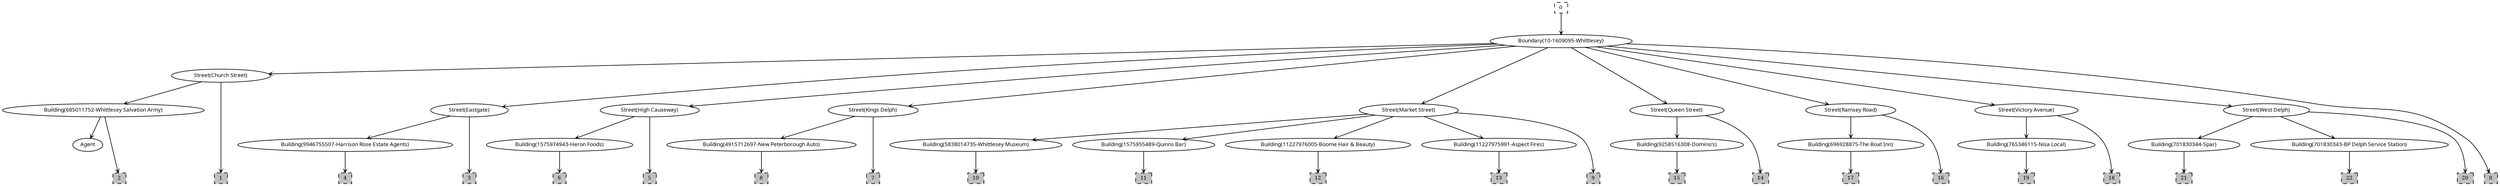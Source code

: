 digraph "agent" {
newrank = true;
stylesheet = "style.css";
r0 [ label="0", style="dashed", shape=box, width=.28, height=.18, fontname="serif", fontsize=9.0 ];
{ rank=source; r0 };
v0 [ label="Boundary(10-1609095-Whittlesey)", shape=ellipse, id="v0_Boundary(10-1609095-Whittlesey)" fontname="sans-serif", fontsize=9.0,fixedsize=true, width=3.300000, height=.30 ];
v1 [ label="Street(Church Street)", shape=ellipse, id="v1_Street(Church Street)" fontname="sans-serif", fontsize=9.0,fixedsize=true, width=2.300000, height=.30 ];
v2 [ label="Building(685011752-Whittlesey Salvation Army)", shape=ellipse, id="v2_Building(685011752-Whittlesey Salvation Army)" fontname="sans-serif", fontsize=9.0,fixedsize=true, width=4.700000, height=.30 ];
v3 [ label="Street(Eastgate)", shape=ellipse, id="v3_Street(Eastgate)" fontname="sans-serif", fontsize=9.0,fixedsize=true, width=1.800000, height=.30 ];
v4 [ label="Building(9946755507-Harrison Rose Estate Agents)", shape=ellipse, id="v4_Building(9946755507-Harrison Rose Estate Agents)" fontname="sans-serif", fontsize=9.0,fixedsize=true, width=5.000000, height=.30 ];
v5 [ label="Street(High Causeway)", shape=ellipse, id="v5_Street(High Causeway)" fontname="sans-serif", fontsize=9.0,fixedsize=true, width=2.300000, height=.30 ];
v6 [ label="Building(1575974943-Heron Foods)", shape=ellipse, id="v6_Building(1575974943-Heron Foods)" fontname="sans-serif", fontsize=9.0,fixedsize=true, width=3.400000, height=.30 ];
v7 [ label="Street(Kings Delph)", shape=ellipse, id="v7_Street(Kings Delph)" fontname="sans-serif", fontsize=9.0,fixedsize=true, width=2.100000, height=.30 ];
v8 [ label="Building(4915712697-New Peterborough Auto)", shape=ellipse, id="v8_Building(4915712697-New Peterborough Auto)" fontname="sans-serif", fontsize=9.0,fixedsize=true, width=4.400000, height=.30 ];
v9 [ label="Street(Market Street)", shape=ellipse, id="v9_Street(Market Street)" fontname="sans-serif", fontsize=9.0,fixedsize=true, width=2.300000, height=.30 ];
v10 [ label="Building(5838014735-Whittlesey Museum)", shape=ellipse, id="v10_Building(5838014735-Whittlesey Museum)" fontname="sans-serif", fontsize=9.0,fixedsize=true, width=4.000000, height=.30 ];
v11 [ label="Building(1575955489-Quinns Bar)", shape=ellipse, id="v11_Building(1575955489-Quinns Bar)" fontname="sans-serif", fontsize=9.0,fixedsize=true, width=3.300000, height=.30 ];
v12 [ label="Building(11227976005-Boome Hair & Beauty)", shape=ellipse, id="v12_Building(11227976005-Boome Hair & Beauty)" fontname="sans-serif", fontsize=9.0,fixedsize=true, width=4.300000, height=.30 ];
v13 [ label="Building(11227975991-Aspect Fires)", shape=ellipse, id="v13_Building(11227975991-Aspect Fires)" fontname="sans-serif", fontsize=9.0,fixedsize=true, width=3.600000, height=.30 ];
v14 [ label="Street(Queen Street)", shape=ellipse, id="v14_Street(Queen Street)" fontname="sans-serif", fontsize=9.0,fixedsize=true, width=2.200000, height=.30 ];
v15 [ label="Building(9258516308-Domino's)", shape=ellipse, id="v15_Building(9258516308-Domino's)" fontname="sans-serif", fontsize=9.0,fixedsize=true, width=3.100000, height=.30 ];
v16 [ label="Street(Ramsey Road)", shape=ellipse, id="v16_Street(Ramsey Road)" fontname="sans-serif", fontsize=9.0,fixedsize=true, width=2.100000, height=.30 ];
v17 [ label="Building(696928875-The Boat Inn)", shape=ellipse, id="v17_Building(696928875-The Boat Inn)" fontname="sans-serif", fontsize=9.0,fixedsize=true, width=3.400000, height=.30 ];
v18 [ label="Street(Victory Avenue)", shape=ellipse, id="v18_Street(Victory Avenue)" fontname="sans-serif", fontsize=9.0,fixedsize=true, width=2.400000, height=.30 ];
v19 [ label="Building(765346115-Nisa Local)", shape=ellipse, id="v19_Building(765346115-Nisa Local)" fontname="sans-serif", fontsize=9.0,fixedsize=true, width=3.200000, height=.30 ];
v20 [ label="Street(West Delph)", shape=ellipse, id="v20_Street(West Delph)" fontname="sans-serif", fontsize=9.0,fixedsize=true, width=2.000000, height=.30 ];
v21 [ label="Building(701830344-Spar)", shape=ellipse, id="v21_Building(701830344-Spar)" fontname="sans-serif", fontsize=9.0,fixedsize=true, width=2.600000, height=.30 ];
v22 [ label="Building(701830343-BP Delph Service Station)", shape=ellipse, id="v22_Building(701830343-BP Delph Service Station)" fontname="sans-serif", fontsize=9.0,fixedsize=true, width=4.600000, height=.30 ];
v23 [ label="Agent", shape=ellipse, id="v23_Agent" fontname="sans-serif", fontsize=9.0,fixedsize=true, width=0.700000, height=.30 ];
s0 [ label="0", style="filled,dashed", fillcolor="gray", shape=box, width=.28, height=.18, fontname="serif", fontsize=9.0 ];
s1 [ label="1", style="filled,dashed", fillcolor="gray", shape=box, width=.28, height=.18, fontname="serif", fontsize=9.0 ];
s2 [ label="2", style="filled,dashed", fillcolor="gray", shape=box, width=.28, height=.18, fontname="serif", fontsize=9.0 ];
s3 [ label="3", style="filled,dashed", fillcolor="gray", shape=box, width=.28, height=.18, fontname="serif", fontsize=9.0 ];
s4 [ label="4", style="filled,dashed", fillcolor="gray", shape=box, width=.28, height=.18, fontname="serif", fontsize=9.0 ];
s5 [ label="5", style="filled,dashed", fillcolor="gray", shape=box, width=.28, height=.18, fontname="serif", fontsize=9.0 ];
s6 [ label="6", style="filled,dashed", fillcolor="gray", shape=box, width=.28, height=.18, fontname="serif", fontsize=9.0 ];
s7 [ label="7", style="filled,dashed", fillcolor="gray", shape=box, width=.28, height=.18, fontname="serif", fontsize=9.0 ];
s8 [ label="8", style="filled,dashed", fillcolor="gray", shape=box, width=.28, height=.18, fontname="serif", fontsize=9.0 ];
s9 [ label="9", style="filled,dashed", fillcolor="gray", shape=box, width=.28, height=.18, fontname="serif", fontsize=9.0 ];
s10 [ label="10", style="filled,dashed", fillcolor="gray", shape=box, width=.28, height=.18, fontname="serif", fontsize=9.0 ];
s11 [ label="11", style="filled,dashed", fillcolor="gray", shape=box, width=.28, height=.18, fontname="serif", fontsize=9.0 ];
s12 [ label="12", style="filled,dashed", fillcolor="gray", shape=box, width=.28, height=.18, fontname="serif", fontsize=9.0 ];
s13 [ label="13", style="filled,dashed", fillcolor="gray", shape=box, width=.28, height=.18, fontname="serif", fontsize=9.0 ];
s14 [ label="14", style="filled,dashed", fillcolor="gray", shape=box, width=.28, height=.18, fontname="serif", fontsize=9.0 ];
s15 [ label="15", style="filled,dashed", fillcolor="gray", shape=box, width=.28, height=.18, fontname="serif", fontsize=9.0 ];
s16 [ label="16", style="filled,dashed", fillcolor="gray", shape=box, width=.28, height=.18, fontname="serif", fontsize=9.0 ];
s17 [ label="17", style="filled,dashed", fillcolor="gray", shape=box, width=.28, height=.18, fontname="serif", fontsize=9.0 ];
s18 [ label="18", style="filled,dashed", fillcolor="gray", shape=box, width=.28, height=.18, fontname="serif", fontsize=9.0 ];
s19 [ label="19", style="filled,dashed", fillcolor="gray", shape=box, width=.28, height=.18, fontname="serif", fontsize=9.0 ];
s20 [ label="20", style="filled,dashed", fillcolor="gray", shape=box, width=.28, height=.18, fontname="serif", fontsize=9.0 ];
s21 [ label="21", style="filled,dashed", fillcolor="gray", shape=box, width=.28, height=.18, fontname="serif", fontsize=9.0 ];
s22 [ label="22", style="filled,dashed", fillcolor="gray", shape=box, width=.28, height=.18, fontname="serif", fontsize=9.0 ];
{ rank=same; v0 };
{ rank=same; v1 };
{ rank=same; v20; v18; v16; v14; v9; v7; v5; v3; v2 };
{ rank=same; v23; v22; v21; v19; v17; v15; v13; v12; v11; v10; v8; v6; v4 };
{ rank=sink; s0; s1; s2; s3; s4; s5; s6; s7; s8; s9; s10; s11; s12; s13; s14; s15; s16; s17; s18; s19; s20; s21; s22 };
r0 -> v0 [ arrowhead="vee", arrowsize=0.5 ];
v0 -> v1 [ arrowhead="vee", arrowsize=0.5 ];
v0 -> v3 [ arrowhead="vee", arrowsize=0.5 ];
v0 -> v5 [ arrowhead="vee", arrowsize=0.5 ];
v0 -> v7 [ arrowhead="vee", arrowsize=0.5 ];
v0 -> v9 [ arrowhead="vee", arrowsize=0.5 ];
v0 -> v14 [ arrowhead="vee", arrowsize=0.5 ];
v0 -> v16 [ arrowhead="vee", arrowsize=0.5 ];
v0 -> v18 [ arrowhead="vee", arrowsize=0.5 ];
v0 -> v20 [ arrowhead="vee", arrowsize=0.5 ];
v1 -> v2 [ arrowhead="vee", arrowsize=0.5 ];
v2 -> v23 [ arrowhead="vee", arrowsize=0.5 ];
v3 -> v4 [ arrowhead="vee", arrowsize=0.5 ];
v5 -> v6 [ arrowhead="vee", arrowsize=0.5 ];
v7 -> v8 [ arrowhead="vee", arrowsize=0.5 ];
v9 -> v10 [ arrowhead="vee", arrowsize=0.5 ];
v9 -> v11 [ arrowhead="vee", arrowsize=0.5 ];
v9 -> v12 [ arrowhead="vee", arrowsize=0.5 ];
v9 -> v13 [ arrowhead="vee", arrowsize=0.5 ];
v14 -> v15 [ arrowhead="vee", arrowsize=0.5 ];
v16 -> v17 [ arrowhead="vee", arrowsize=0.5 ];
v18 -> v19 [ arrowhead="vee", arrowsize=0.5 ];
v20 -> v21 [ arrowhead="vee", arrowsize=0.5 ];
v20 -> v22 [ arrowhead="vee", arrowsize=0.5 ];
v0 -> s0 [ arrowhead="vee", arrowsize=0.5 ];
v1 -> s1 [ arrowhead="vee", arrowsize=0.5 ];
v2 -> s2 [ arrowhead="vee", arrowsize=0.5 ];
v3 -> s3 [ arrowhead="vee", arrowsize=0.5 ];
v4 -> s4 [ arrowhead="vee", arrowsize=0.5 ];
v5 -> s5 [ arrowhead="vee", arrowsize=0.5 ];
v6 -> s6 [ arrowhead="vee", arrowsize=0.5 ];
v7 -> s7 [ arrowhead="vee", arrowsize=0.5 ];
v8 -> s8 [ arrowhead="vee", arrowsize=0.5 ];
v9 -> s9 [ arrowhead="vee", arrowsize=0.5 ];
v10 -> s10 [ arrowhead="vee", arrowsize=0.5 ];
v11 -> s11 [ arrowhead="vee", arrowsize=0.5 ];
v12 -> s12 [ arrowhead="vee", arrowsize=0.5 ];
v13 -> s13 [ arrowhead="vee", arrowsize=0.5 ];
v14 -> s14 [ arrowhead="vee", arrowsize=0.5 ];
v15 -> s15 [ arrowhead="vee", arrowsize=0.5 ];
v16 -> s16 [ arrowhead="vee", arrowsize=0.5 ];
v17 -> s17 [ arrowhead="vee", arrowsize=0.5 ];
v18 -> s18 [ arrowhead="vee", arrowsize=0.5 ];
v19 -> s19 [ arrowhead="vee", arrowsize=0.5 ];
v20 -> s20 [ arrowhead="vee", arrowsize=0.5 ];
v21 -> s21 [ arrowhead="vee", arrowsize=0.5 ];
v22 -> s22 [ arrowhead="vee", arrowsize=0.5 ];
edge [ color=green, arrowhead=none, arrowtail=none, arrowsize=0.3 ];
}